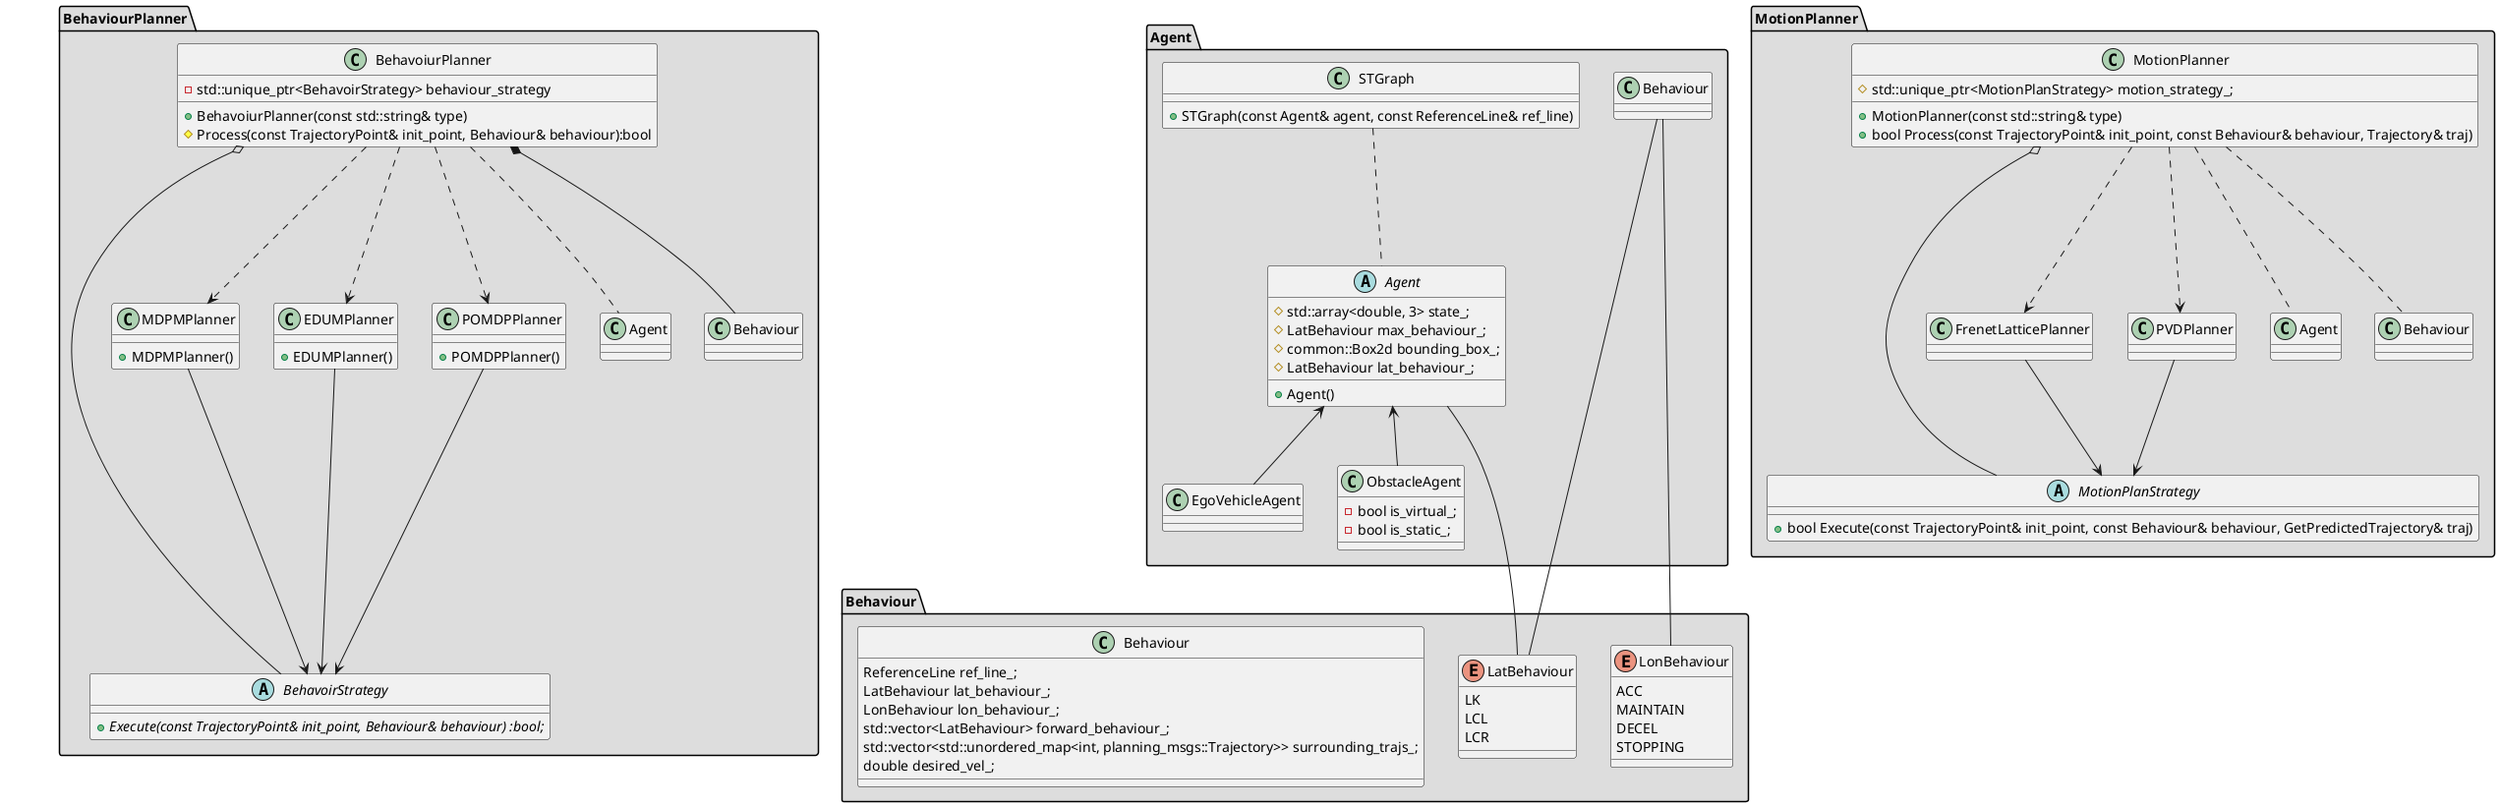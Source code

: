 @startuml
package "BehaviourPlanner" #DDDDDD{
class BehavoiurPlanner{
   -std::unique_ptr<BehavoirStrategy> behaviour_strategy
   +BehavoiurPlanner(const std::string& type)
   #Process(const TrajectoryPoint& init_point, Behaviour& behaviour):bool
 }

abstract class BehavoirStrategy{
  {abstract} + Execute(const TrajectoryPoint& init_point, Behaviour& behaviour) :bool;
}

class MDPMPlanner{
  +MDPMPlanner()
}

class EDUMPlanner{
  +EDUMPlanner()

}
class POMDPPlanner{
 +POMDPPlanner()
}
POMDPPlanner--->BehavoirStrategy
MDPMPlanner--->BehavoirStrategy
EDUMPlanner--->BehavoirStrategy
BehavoiurPlanner...>POMDPPlanner
BehavoiurPlanner...> MDPMPlanner
BehavoiurPlanner...> EDUMPlanner
BehavoiurPlanner o----BehavoirStrategy
BehavoiurPlanner ... Agent
BehavoiurPlanner*---Behaviour
}

package "Behaviour" #DDDDDD{

enum LatBehaviour{
 LK
 LCL
 LCR
}
enum LonBehaviour{
 ACC
 MAINTAIN
 DECEL
 STOPPING
}

class Behaviour{
  ReferenceLine ref_line_;
  LatBehaviour lat_behaviour_;
  LonBehaviour lon_behaviour_;
  std::vector<LatBehaviour> forward_behaviour_;
  std::vector<std::unordered_map<int, planning_msgs::Trajectory>> surrounding_trajs_;
  double desired_vel_;
}
}

package "Agent" #DDDDDD{




Behaviour -- LatBehaviour
Behaviour -- LonBehaviour
abstract class Agent{
  #std::array<double, 3> state_;
  #LatBehaviour max_behaviour_;
  #common::Box2d bounding_box_;
  #LatBehaviour lat_behaviour_;
  +Agent()
}

class EgoVehicleAgent{

}

class ObstacleAgent{
 -bool is_virtual_;
 -bool is_static_;
}

class STGraph{

+STGraph(const Agent& agent, const ReferenceLine& ref_line)

}

STGraph ... Agent
Agent<--EgoVehicleAgent
Agent<--ObstacleAgent
Agent--- LatBehaviour
}
package "MotionPlanner" #DDDDDD{

class MotionPlanner{
 # std::unique_ptr<MotionPlanStrategy> motion_strategy_;
 +MotionPlanner(const std::string& type)
 +bool Process(const TrajectoryPoint& init_point, const Behaviour& behaviour, Trajectory& traj)
}

abstract class MotionPlanStrategy{
+bool Execute(const TrajectoryPoint& init_point, const Behaviour& behaviour, GetPredictedTrajectory& traj)
}

class FrenetLatticePlanner{

}

class PVDPlanner{
}
FrenetLatticePlanner-->MotionPlanStrategy
PVDPlanner-->MotionPlanStrategy
MotionPlanner...>FrenetLatticePlanner
MotionPlanner...> PVDPlanner
MotionPlanner o--- MotionPlanStrategy

MotionPlanner ... Agent
MotionPlanner ... Behaviour
}



@enduml